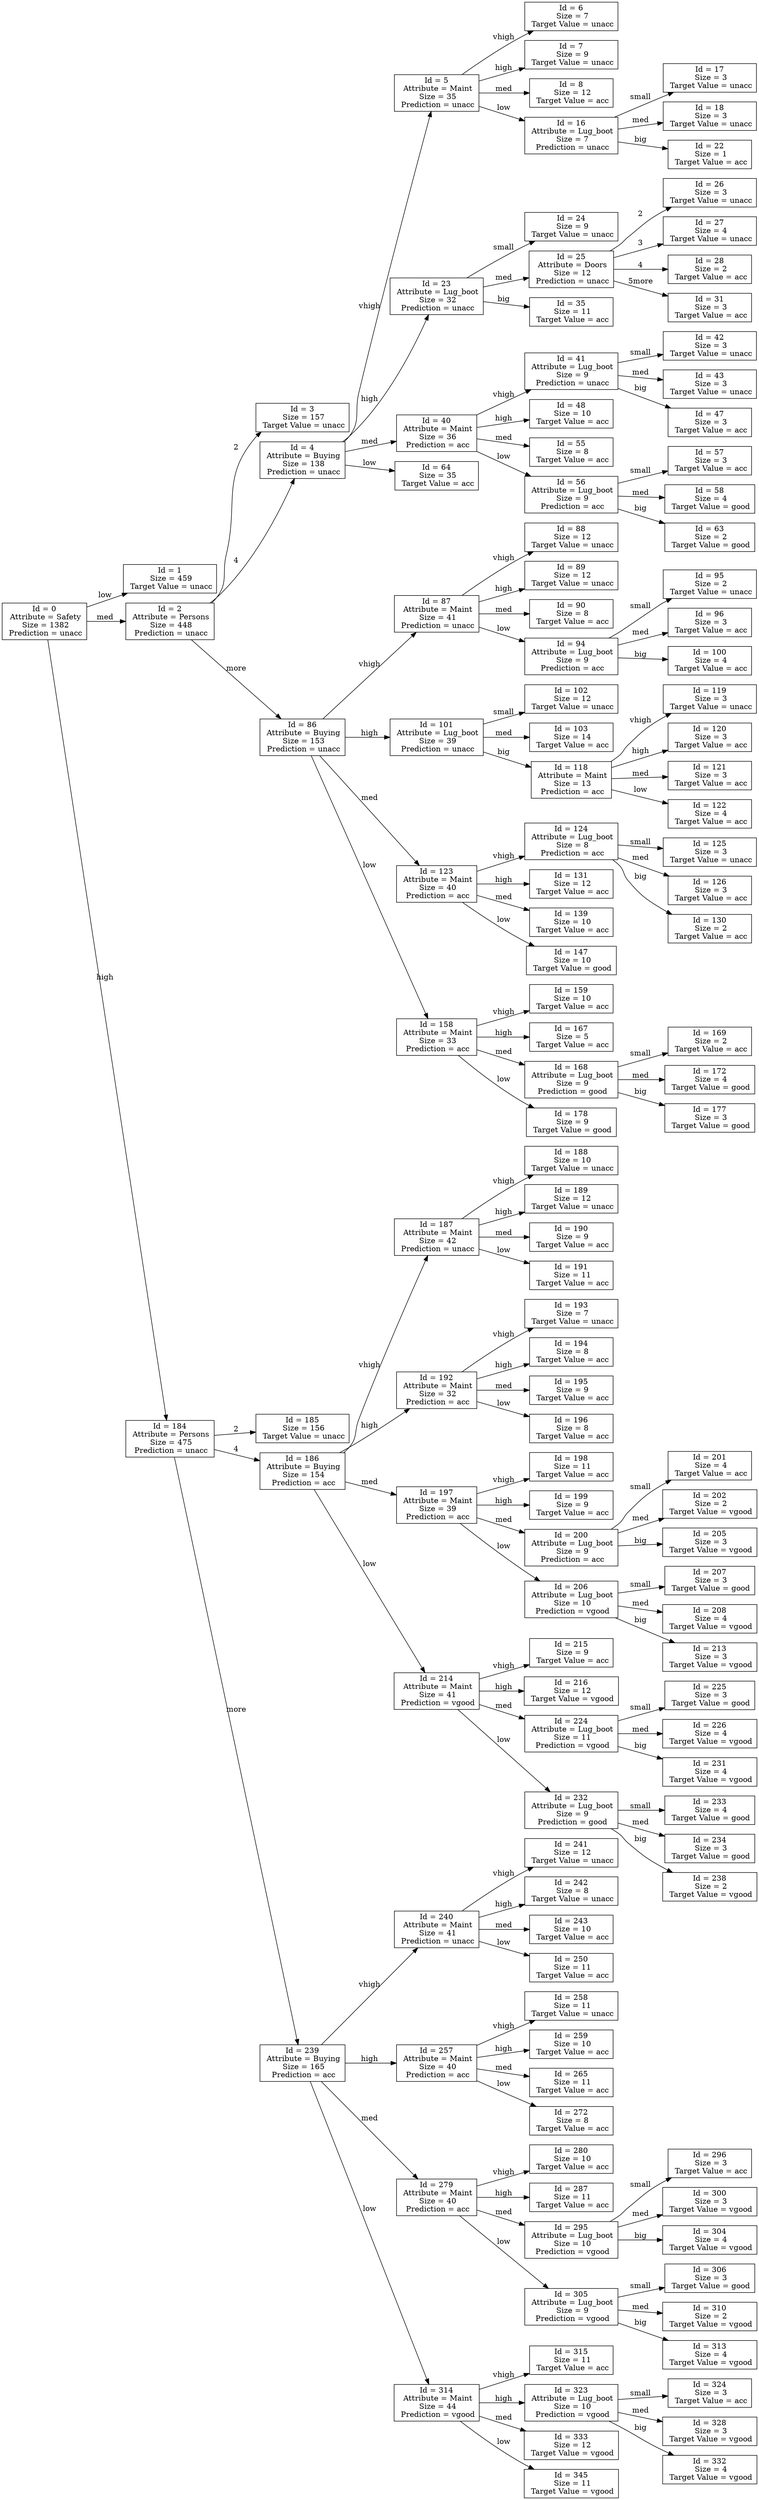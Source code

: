 digraph "Decision Tree" {
	rankdir=LR size="1000,500"
	node [shape=rectangle]
	"Id = 0
 Attribute = Safety
 Size = 1382
 Prediction = unacc" -> "Id = 1
 Size = 459
 Target Value = unacc" [label=low]
	"Id = 0
 Attribute = Safety
 Size = 1382
 Prediction = unacc" -> "Id = 2
 Attribute = Persons
 Size = 448
 Prediction = unacc" [label=med]
	"Id = 0
 Attribute = Safety
 Size = 1382
 Prediction = unacc" -> "Id = 184
 Attribute = Persons
 Size = 475
 Prediction = unacc" [label=high]
	"Id = 2
 Attribute = Persons
 Size = 448
 Prediction = unacc" -> "Id = 3
 Size = 157
 Target Value = unacc" [label=2]
	"Id = 2
 Attribute = Persons
 Size = 448
 Prediction = unacc" -> "Id = 4
 Attribute = Buying
 Size = 138
 Prediction = unacc" [label=4]
	"Id = 2
 Attribute = Persons
 Size = 448
 Prediction = unacc" -> "Id = 86
 Attribute = Buying
 Size = 153
 Prediction = unacc" [label=more]
	"Id = 184
 Attribute = Persons
 Size = 475
 Prediction = unacc" -> "Id = 185
 Size = 156
 Target Value = unacc" [label=2]
	"Id = 184
 Attribute = Persons
 Size = 475
 Prediction = unacc" -> "Id = 186
 Attribute = Buying
 Size = 154
 Prediction = acc" [label=4]
	"Id = 184
 Attribute = Persons
 Size = 475
 Prediction = unacc" -> "Id = 239
 Attribute = Buying
 Size = 165
 Prediction = acc" [label=more]
	"Id = 4
 Attribute = Buying
 Size = 138
 Prediction = unacc" -> "Id = 5
 Attribute = Maint
 Size = 35
 Prediction = unacc" [label=vhigh]
	"Id = 4
 Attribute = Buying
 Size = 138
 Prediction = unacc" -> "Id = 23
 Attribute = Lug_boot
 Size = 32
 Prediction = unacc" [label=high]
	"Id = 4
 Attribute = Buying
 Size = 138
 Prediction = unacc" -> "Id = 40
 Attribute = Maint
 Size = 36
 Prediction = acc" [label=med]
	"Id = 4
 Attribute = Buying
 Size = 138
 Prediction = unacc" -> "Id = 64
 Size = 35
 Target Value = acc" [label=low]
	"Id = 86
 Attribute = Buying
 Size = 153
 Prediction = unacc" -> "Id = 87
 Attribute = Maint
 Size = 41
 Prediction = unacc" [label=vhigh]
	"Id = 86
 Attribute = Buying
 Size = 153
 Prediction = unacc" -> "Id = 101
 Attribute = Lug_boot
 Size = 39
 Prediction = unacc" [label=high]
	"Id = 86
 Attribute = Buying
 Size = 153
 Prediction = unacc" -> "Id = 123
 Attribute = Maint
 Size = 40
 Prediction = acc" [label=med]
	"Id = 86
 Attribute = Buying
 Size = 153
 Prediction = unacc" -> "Id = 158
 Attribute = Maint
 Size = 33
 Prediction = acc" [label=low]
	"Id = 186
 Attribute = Buying
 Size = 154
 Prediction = acc" -> "Id = 187
 Attribute = Maint
 Size = 42
 Prediction = unacc" [label=vhigh]
	"Id = 186
 Attribute = Buying
 Size = 154
 Prediction = acc" -> "Id = 192
 Attribute = Maint
 Size = 32
 Prediction = acc" [label=high]
	"Id = 186
 Attribute = Buying
 Size = 154
 Prediction = acc" -> "Id = 197
 Attribute = Maint
 Size = 39
 Prediction = acc" [label=med]
	"Id = 186
 Attribute = Buying
 Size = 154
 Prediction = acc" -> "Id = 214
 Attribute = Maint
 Size = 41
 Prediction = vgood" [label=low]
	"Id = 239
 Attribute = Buying
 Size = 165
 Prediction = acc" -> "Id = 240
 Attribute = Maint
 Size = 41
 Prediction = unacc" [label=vhigh]
	"Id = 239
 Attribute = Buying
 Size = 165
 Prediction = acc" -> "Id = 257
 Attribute = Maint
 Size = 40
 Prediction = acc" [label=high]
	"Id = 239
 Attribute = Buying
 Size = 165
 Prediction = acc" -> "Id = 279
 Attribute = Maint
 Size = 40
 Prediction = acc" [label=med]
	"Id = 239
 Attribute = Buying
 Size = 165
 Prediction = acc" -> "Id = 314
 Attribute = Maint
 Size = 44
 Prediction = vgood" [label=low]
	"Id = 5
 Attribute = Maint
 Size = 35
 Prediction = unacc" -> "Id = 6
 Size = 7
 Target Value = unacc" [label=vhigh]
	"Id = 5
 Attribute = Maint
 Size = 35
 Prediction = unacc" -> "Id = 7
 Size = 9
 Target Value = unacc" [label=high]
	"Id = 5
 Attribute = Maint
 Size = 35
 Prediction = unacc" -> "Id = 8
 Size = 12
 Target Value = acc" [label=med]
	"Id = 5
 Attribute = Maint
 Size = 35
 Prediction = unacc" -> "Id = 16
 Attribute = Lug_boot
 Size = 7
 Prediction = unacc" [label=low]
	"Id = 23
 Attribute = Lug_boot
 Size = 32
 Prediction = unacc" -> "Id = 24
 Size = 9
 Target Value = unacc" [label=small]
	"Id = 23
 Attribute = Lug_boot
 Size = 32
 Prediction = unacc" -> "Id = 25
 Attribute = Doors
 Size = 12
 Prediction = unacc" [label=med]
	"Id = 23
 Attribute = Lug_boot
 Size = 32
 Prediction = unacc" -> "Id = 35
 Size = 11
 Target Value = acc" [label=big]
	"Id = 40
 Attribute = Maint
 Size = 36
 Prediction = acc" -> "Id = 41
 Attribute = Lug_boot
 Size = 9
 Prediction = unacc" [label=vhigh]
	"Id = 40
 Attribute = Maint
 Size = 36
 Prediction = acc" -> "Id = 48
 Size = 10
 Target Value = acc" [label=high]
	"Id = 40
 Attribute = Maint
 Size = 36
 Prediction = acc" -> "Id = 55
 Size = 8
 Target Value = acc" [label=med]
	"Id = 40
 Attribute = Maint
 Size = 36
 Prediction = acc" -> "Id = 56
 Attribute = Lug_boot
 Size = 9
 Prediction = acc" [label=low]
	"Id = 87
 Attribute = Maint
 Size = 41
 Prediction = unacc" -> "Id = 88
 Size = 12
 Target Value = unacc" [label=vhigh]
	"Id = 87
 Attribute = Maint
 Size = 41
 Prediction = unacc" -> "Id = 89
 Size = 12
 Target Value = unacc" [label=high]
	"Id = 87
 Attribute = Maint
 Size = 41
 Prediction = unacc" -> "Id = 90
 Size = 8
 Target Value = acc" [label=med]
	"Id = 87
 Attribute = Maint
 Size = 41
 Prediction = unacc" -> "Id = 94
 Attribute = Lug_boot
 Size = 9
 Prediction = acc" [label=low]
	"Id = 101
 Attribute = Lug_boot
 Size = 39
 Prediction = unacc" -> "Id = 102
 Size = 12
 Target Value = unacc" [label=small]
	"Id = 101
 Attribute = Lug_boot
 Size = 39
 Prediction = unacc" -> "Id = 103
 Size = 14
 Target Value = acc" [label=med]
	"Id = 101
 Attribute = Lug_boot
 Size = 39
 Prediction = unacc" -> "Id = 118
 Attribute = Maint
 Size = 13
 Prediction = acc" [label=big]
	"Id = 123
 Attribute = Maint
 Size = 40
 Prediction = acc" -> "Id = 124
 Attribute = Lug_boot
 Size = 8
 Prediction = acc" [label=vhigh]
	"Id = 123
 Attribute = Maint
 Size = 40
 Prediction = acc" -> "Id = 131
 Size = 12
 Target Value = acc" [label=high]
	"Id = 123
 Attribute = Maint
 Size = 40
 Prediction = acc" -> "Id = 139
 Size = 10
 Target Value = acc" [label=med]
	"Id = 123
 Attribute = Maint
 Size = 40
 Prediction = acc" -> "Id = 147
 Size = 10
 Target Value = good" [label=low]
	"Id = 158
 Attribute = Maint
 Size = 33
 Prediction = acc" -> "Id = 159
 Size = 10
 Target Value = acc" [label=vhigh]
	"Id = 158
 Attribute = Maint
 Size = 33
 Prediction = acc" -> "Id = 167
 Size = 5
 Target Value = acc" [label=high]
	"Id = 158
 Attribute = Maint
 Size = 33
 Prediction = acc" -> "Id = 168
 Attribute = Lug_boot
 Size = 9
 Prediction = good" [label=med]
	"Id = 158
 Attribute = Maint
 Size = 33
 Prediction = acc" -> "Id = 178
 Size = 9
 Target Value = good" [label=low]
	"Id = 187
 Attribute = Maint
 Size = 42
 Prediction = unacc" -> "Id = 188
 Size = 10
 Target Value = unacc" [label=vhigh]
	"Id = 187
 Attribute = Maint
 Size = 42
 Prediction = unacc" -> "Id = 189
 Size = 12
 Target Value = unacc" [label=high]
	"Id = 187
 Attribute = Maint
 Size = 42
 Prediction = unacc" -> "Id = 190
 Size = 9
 Target Value = acc" [label=med]
	"Id = 187
 Attribute = Maint
 Size = 42
 Prediction = unacc" -> "Id = 191
 Size = 11
 Target Value = acc" [label=low]
	"Id = 192
 Attribute = Maint
 Size = 32
 Prediction = acc" -> "Id = 193
 Size = 7
 Target Value = unacc" [label=vhigh]
	"Id = 192
 Attribute = Maint
 Size = 32
 Prediction = acc" -> "Id = 194
 Size = 8
 Target Value = acc" [label=high]
	"Id = 192
 Attribute = Maint
 Size = 32
 Prediction = acc" -> "Id = 195
 Size = 9
 Target Value = acc" [label=med]
	"Id = 192
 Attribute = Maint
 Size = 32
 Prediction = acc" -> "Id = 196
 Size = 8
 Target Value = acc" [label=low]
	"Id = 197
 Attribute = Maint
 Size = 39
 Prediction = acc" -> "Id = 198
 Size = 11
 Target Value = acc" [label=vhigh]
	"Id = 197
 Attribute = Maint
 Size = 39
 Prediction = acc" -> "Id = 199
 Size = 9
 Target Value = acc" [label=high]
	"Id = 197
 Attribute = Maint
 Size = 39
 Prediction = acc" -> "Id = 200
 Attribute = Lug_boot
 Size = 9
 Prediction = acc" [label=med]
	"Id = 197
 Attribute = Maint
 Size = 39
 Prediction = acc" -> "Id = 206
 Attribute = Lug_boot
 Size = 10
 Prediction = vgood" [label=low]
	"Id = 214
 Attribute = Maint
 Size = 41
 Prediction = vgood" -> "Id = 215
 Size = 9
 Target Value = acc" [label=vhigh]
	"Id = 214
 Attribute = Maint
 Size = 41
 Prediction = vgood" -> "Id = 216
 Size = 12
 Target Value = vgood" [label=high]
	"Id = 214
 Attribute = Maint
 Size = 41
 Prediction = vgood" -> "Id = 224
 Attribute = Lug_boot
 Size = 11
 Prediction = vgood" [label=med]
	"Id = 214
 Attribute = Maint
 Size = 41
 Prediction = vgood" -> "Id = 232
 Attribute = Lug_boot
 Size = 9
 Prediction = good" [label=low]
	"Id = 240
 Attribute = Maint
 Size = 41
 Prediction = unacc" -> "Id = 241
 Size = 12
 Target Value = unacc" [label=vhigh]
	"Id = 240
 Attribute = Maint
 Size = 41
 Prediction = unacc" -> "Id = 242
 Size = 8
 Target Value = unacc" [label=high]
	"Id = 240
 Attribute = Maint
 Size = 41
 Prediction = unacc" -> "Id = 243
 Size = 10
 Target Value = acc" [label=med]
	"Id = 240
 Attribute = Maint
 Size = 41
 Prediction = unacc" -> "Id = 250
 Size = 11
 Target Value = acc" [label=low]
	"Id = 257
 Attribute = Maint
 Size = 40
 Prediction = acc" -> "Id = 258
 Size = 11
 Target Value = unacc" [label=vhigh]
	"Id = 257
 Attribute = Maint
 Size = 40
 Prediction = acc" -> "Id = 259
 Size = 10
 Target Value = acc" [label=high]
	"Id = 257
 Attribute = Maint
 Size = 40
 Prediction = acc" -> "Id = 265
 Size = 11
 Target Value = acc" [label=med]
	"Id = 257
 Attribute = Maint
 Size = 40
 Prediction = acc" -> "Id = 272
 Size = 8
 Target Value = acc" [label=low]
	"Id = 279
 Attribute = Maint
 Size = 40
 Prediction = acc" -> "Id = 280
 Size = 10
 Target Value = acc" [label=vhigh]
	"Id = 279
 Attribute = Maint
 Size = 40
 Prediction = acc" -> "Id = 287
 Size = 11
 Target Value = acc" [label=high]
	"Id = 279
 Attribute = Maint
 Size = 40
 Prediction = acc" -> "Id = 295
 Attribute = Lug_boot
 Size = 10
 Prediction = vgood" [label=med]
	"Id = 279
 Attribute = Maint
 Size = 40
 Prediction = acc" -> "Id = 305
 Attribute = Lug_boot
 Size = 9
 Prediction = vgood" [label=low]
	"Id = 314
 Attribute = Maint
 Size = 44
 Prediction = vgood" -> "Id = 315
 Size = 11
 Target Value = acc" [label=vhigh]
	"Id = 314
 Attribute = Maint
 Size = 44
 Prediction = vgood" -> "Id = 323
 Attribute = Lug_boot
 Size = 10
 Prediction = vgood" [label=high]
	"Id = 314
 Attribute = Maint
 Size = 44
 Prediction = vgood" -> "Id = 333
 Size = 12
 Target Value = vgood" [label=med]
	"Id = 314
 Attribute = Maint
 Size = 44
 Prediction = vgood" -> "Id = 345
 Size = 11
 Target Value = vgood" [label=low]
	"Id = 16
 Attribute = Lug_boot
 Size = 7
 Prediction = unacc" -> "Id = 17
 Size = 3
 Target Value = unacc" [label=small]
	"Id = 16
 Attribute = Lug_boot
 Size = 7
 Prediction = unacc" -> "Id = 18
 Size = 3
 Target Value = unacc" [label=med]
	"Id = 16
 Attribute = Lug_boot
 Size = 7
 Prediction = unacc" -> "Id = 22
 Size = 1
 Target Value = acc" [label=big]
	"Id = 25
 Attribute = Doors
 Size = 12
 Prediction = unacc" -> "Id = 26
 Size = 3
 Target Value = unacc" [label=2]
	"Id = 25
 Attribute = Doors
 Size = 12
 Prediction = unacc" -> "Id = 27
 Size = 4
 Target Value = unacc" [label=3]
	"Id = 25
 Attribute = Doors
 Size = 12
 Prediction = unacc" -> "Id = 28
 Size = 2
 Target Value = acc" [label=4]
	"Id = 25
 Attribute = Doors
 Size = 12
 Prediction = unacc" -> "Id = 31
 Size = 3
 Target Value = acc" [label="5more"]
	"Id = 41
 Attribute = Lug_boot
 Size = 9
 Prediction = unacc" -> "Id = 42
 Size = 3
 Target Value = unacc" [label=small]
	"Id = 41
 Attribute = Lug_boot
 Size = 9
 Prediction = unacc" -> "Id = 43
 Size = 3
 Target Value = unacc" [label=med]
	"Id = 41
 Attribute = Lug_boot
 Size = 9
 Prediction = unacc" -> "Id = 47
 Size = 3
 Target Value = acc" [label=big]
	"Id = 56
 Attribute = Lug_boot
 Size = 9
 Prediction = acc" -> "Id = 57
 Size = 3
 Target Value = acc" [label=small]
	"Id = 56
 Attribute = Lug_boot
 Size = 9
 Prediction = acc" -> "Id = 58
 Size = 4
 Target Value = good" [label=med]
	"Id = 56
 Attribute = Lug_boot
 Size = 9
 Prediction = acc" -> "Id = 63
 Size = 2
 Target Value = good" [label=big]
	"Id = 94
 Attribute = Lug_boot
 Size = 9
 Prediction = acc" -> "Id = 95
 Size = 2
 Target Value = unacc" [label=small]
	"Id = 94
 Attribute = Lug_boot
 Size = 9
 Prediction = acc" -> "Id = 96
 Size = 3
 Target Value = acc" [label=med]
	"Id = 94
 Attribute = Lug_boot
 Size = 9
 Prediction = acc" -> "Id = 100
 Size = 4
 Target Value = acc" [label=big]
	"Id = 118
 Attribute = Maint
 Size = 13
 Prediction = acc" -> "Id = 119
 Size = 3
 Target Value = unacc" [label=vhigh]
	"Id = 118
 Attribute = Maint
 Size = 13
 Prediction = acc" -> "Id = 120
 Size = 3
 Target Value = acc" [label=high]
	"Id = 118
 Attribute = Maint
 Size = 13
 Prediction = acc" -> "Id = 121
 Size = 3
 Target Value = acc" [label=med]
	"Id = 118
 Attribute = Maint
 Size = 13
 Prediction = acc" -> "Id = 122
 Size = 4
 Target Value = acc" [label=low]
	"Id = 124
 Attribute = Lug_boot
 Size = 8
 Prediction = acc" -> "Id = 125
 Size = 3
 Target Value = unacc" [label=small]
	"Id = 124
 Attribute = Lug_boot
 Size = 8
 Prediction = acc" -> "Id = 126
 Size = 3
 Target Value = acc" [label=med]
	"Id = 124
 Attribute = Lug_boot
 Size = 8
 Prediction = acc" -> "Id = 130
 Size = 2
 Target Value = acc" [label=big]
	"Id = 168
 Attribute = Lug_boot
 Size = 9
 Prediction = good" -> "Id = 169
 Size = 2
 Target Value = acc" [label=small]
	"Id = 168
 Attribute = Lug_boot
 Size = 9
 Prediction = good" -> "Id = 172
 Size = 4
 Target Value = good" [label=med]
	"Id = 168
 Attribute = Lug_boot
 Size = 9
 Prediction = good" -> "Id = 177
 Size = 3
 Target Value = good" [label=big]
	"Id = 200
 Attribute = Lug_boot
 Size = 9
 Prediction = acc" -> "Id = 201
 Size = 4
 Target Value = acc" [label=small]
	"Id = 200
 Attribute = Lug_boot
 Size = 9
 Prediction = acc" -> "Id = 202
 Size = 2
 Target Value = vgood" [label=med]
	"Id = 200
 Attribute = Lug_boot
 Size = 9
 Prediction = acc" -> "Id = 205
 Size = 3
 Target Value = vgood" [label=big]
	"Id = 206
 Attribute = Lug_boot
 Size = 10
 Prediction = vgood" -> "Id = 207
 Size = 3
 Target Value = good" [label=small]
	"Id = 206
 Attribute = Lug_boot
 Size = 10
 Prediction = vgood" -> "Id = 208
 Size = 4
 Target Value = vgood" [label=med]
	"Id = 206
 Attribute = Lug_boot
 Size = 10
 Prediction = vgood" -> "Id = 213
 Size = 3
 Target Value = vgood" [label=big]
	"Id = 224
 Attribute = Lug_boot
 Size = 11
 Prediction = vgood" -> "Id = 225
 Size = 3
 Target Value = good" [label=small]
	"Id = 224
 Attribute = Lug_boot
 Size = 11
 Prediction = vgood" -> "Id = 226
 Size = 4
 Target Value = vgood" [label=med]
	"Id = 224
 Attribute = Lug_boot
 Size = 11
 Prediction = vgood" -> "Id = 231
 Size = 4
 Target Value = vgood" [label=big]
	"Id = 232
 Attribute = Lug_boot
 Size = 9
 Prediction = good" -> "Id = 233
 Size = 4
 Target Value = good" [label=small]
	"Id = 232
 Attribute = Lug_boot
 Size = 9
 Prediction = good" -> "Id = 234
 Size = 3
 Target Value = good" [label=med]
	"Id = 232
 Attribute = Lug_boot
 Size = 9
 Prediction = good" -> "Id = 238
 Size = 2
 Target Value = vgood" [label=big]
	"Id = 295
 Attribute = Lug_boot
 Size = 10
 Prediction = vgood" -> "Id = 296
 Size = 3
 Target Value = acc" [label=small]
	"Id = 295
 Attribute = Lug_boot
 Size = 10
 Prediction = vgood" -> "Id = 300
 Size = 3
 Target Value = vgood" [label=med]
	"Id = 295
 Attribute = Lug_boot
 Size = 10
 Prediction = vgood" -> "Id = 304
 Size = 4
 Target Value = vgood" [label=big]
	"Id = 305
 Attribute = Lug_boot
 Size = 9
 Prediction = vgood" -> "Id = 306
 Size = 3
 Target Value = good" [label=small]
	"Id = 305
 Attribute = Lug_boot
 Size = 9
 Prediction = vgood" -> "Id = 310
 Size = 2
 Target Value = vgood" [label=med]
	"Id = 305
 Attribute = Lug_boot
 Size = 9
 Prediction = vgood" -> "Id = 313
 Size = 4
 Target Value = vgood" [label=big]
	"Id = 323
 Attribute = Lug_boot
 Size = 10
 Prediction = vgood" -> "Id = 324
 Size = 3
 Target Value = acc" [label=small]
	"Id = 323
 Attribute = Lug_boot
 Size = 10
 Prediction = vgood" -> "Id = 328
 Size = 3
 Target Value = vgood" [label=med]
	"Id = 323
 Attribute = Lug_boot
 Size = 10
 Prediction = vgood" -> "Id = 332
 Size = 4
 Target Value = vgood" [label=big]
}
